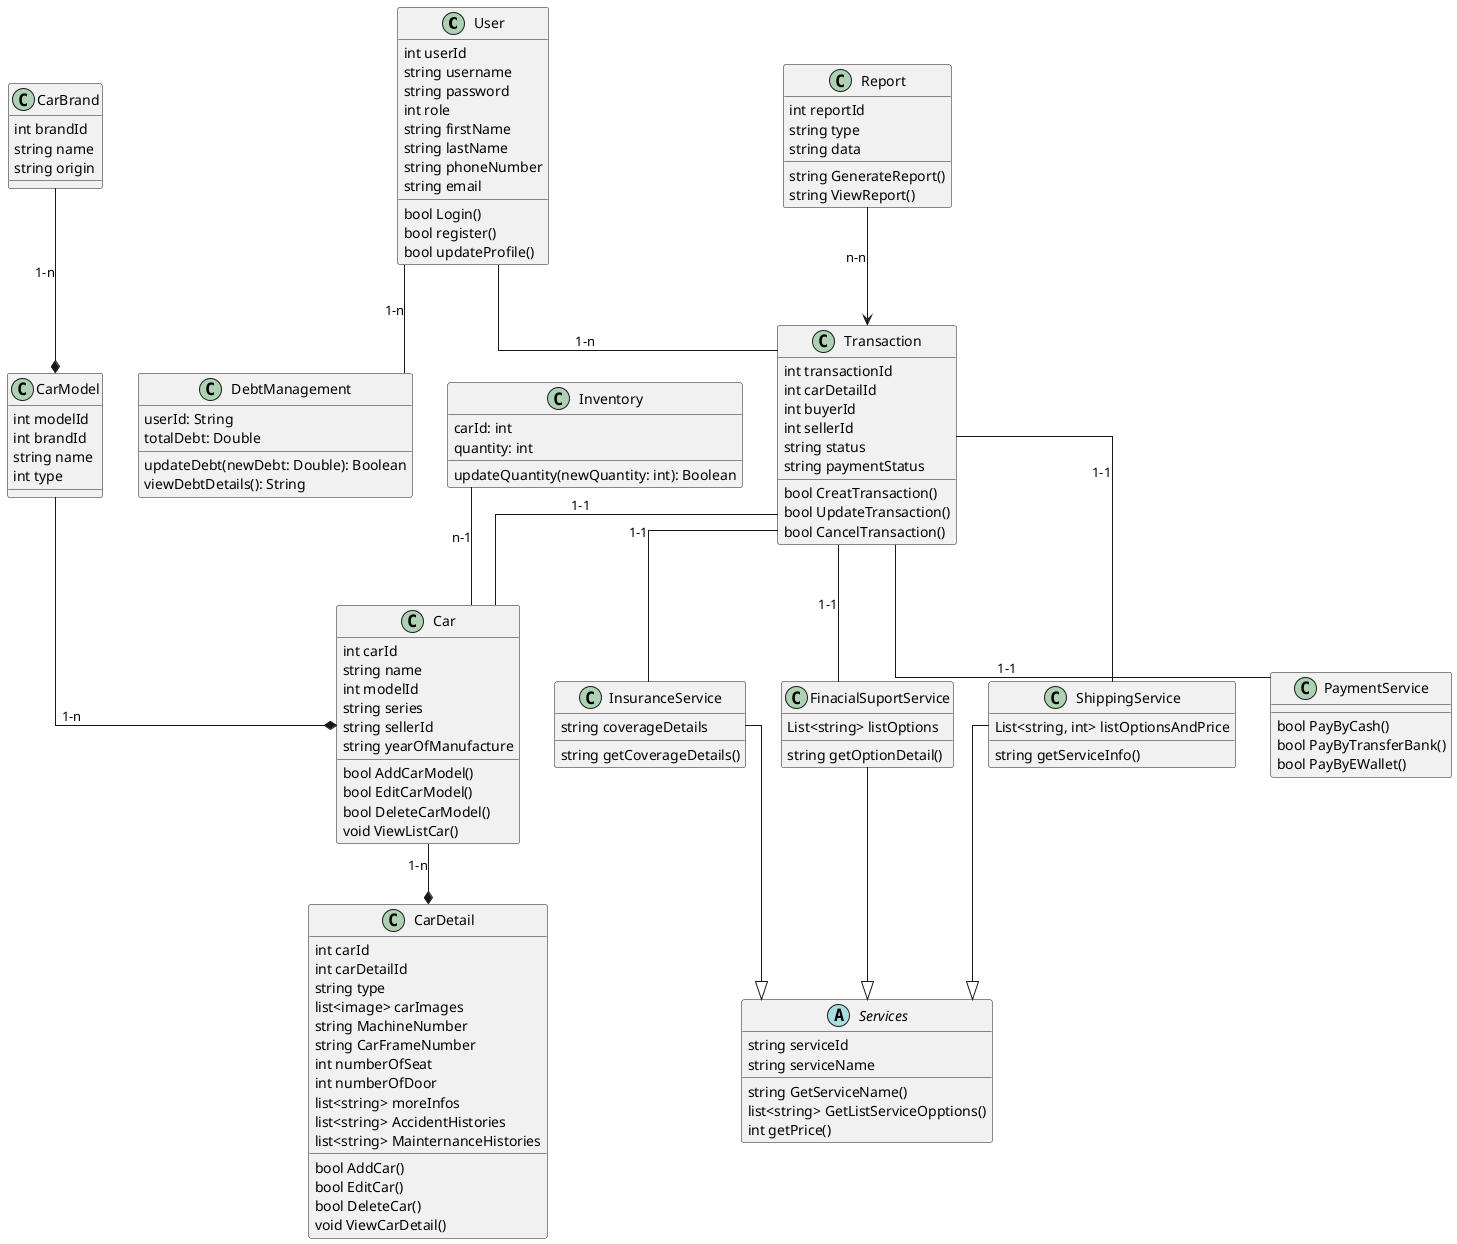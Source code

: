 @startuml
'left to right direction
skinparam linetype ortho

class User{
    int userId
    string username
    string password
    int role 
    string firstName 
    string lastName 
    string phoneNumber
    string email
    bool Login() 
    bool register() 
    bool updateProfile()
}
class DebtManagement {
  userId: String
  totalDebt: Double
  updateDebt(newDebt: Double): Boolean
  viewDebtDetails(): String
}

class CarBrand{
    int brandId
    string name
    string origin
}

class CarModel{
    int modelId
    int brandId
    string name
    int type
}

class Car{
    int carId 
    string name
    int modelId 
    string series 
    string sellerId 
    string yearOfManufacture
    bool AddCarModel()
    bool EditCarModel()
    bool DeleteCarModel()
    void ViewListCar()
}

class CarDetail{
    int carId
    int carDetailId
    string type 
    'new car/ old car
    list<image> carImages
    string MachineNumber
    string CarFrameNumber
    int numberOfSeat
    int numberOfDoor
    list<string> moreInfos
    list<string> AccidentHistories
    list<string> MainternanceHistories
    bool AddCar()
    bool EditCar()
    bool DeleteCar()
    void ViewCarDetail()
}
class Inventory {
  carId: int
  quantity: int
  updateQuantity(newQuantity: int): Boolean
}

class Transaction{
    int transactionId 
    int carDetailId 
    int buyerId 
    int sellerId 
    string status 
    string paymentStatus 
    bool CreatTransaction()
    bool UpdateTransaction()
    bool CancelTransaction()
}

abstract class Services{
    string serviceId
    string serviceName 
    string GetServiceName()
    list<string> GetListServiceOpptions()
    int getPrice()
}

class PaymentService{
    bool PayByCash()
    bool PayByTransferBank()
    bool PayByEWallet()
}

class FinacialSuportService{
    List<string> listOptions
    string getOptionDetail()
}

class ShippingService{
    List<string, int> listOptionsAndPrice
    string getServiceInfo()
}

class InsuranceService{
    string coverageDetails
    string getCoverageDetails()
}


class Report{
    int reportId 
    string type
    string data
    string GenerateReport()
    string ViewReport()
}

'Inheritance Relationships
ShippingService --|> Services
InsuranceService --|> Services
FinacialSuportService --|> Services

User -- Transaction : 1-n
User -- DebtManagement : 1-n
Transaction -- Car : 1-1
Transaction -- ShippingService : 1-1
Transaction -- InsuranceService : 1-1
Transaction -- PaymentService : 1-1
Transaction -- FinacialSuportService : 1-1
Inventory -- Car : n-1
Report --> Transaction : n-n

'Composition Relationship
Car --* CarDetail : 1-n
CarBrand --* CarModel : 1-n
CarModel --* Car : 1-n

@enduml